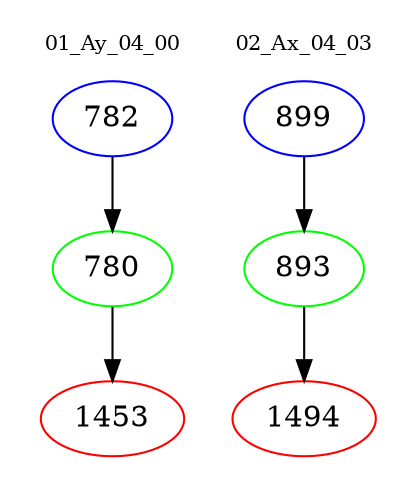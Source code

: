 digraph{
subgraph cluster_0 {
color = white
label = "01_Ay_04_00";
fontsize=10;
T0_782 [label="782", color="blue"]
T0_782 -> T0_780 [color="black"]
T0_780 [label="780", color="green"]
T0_780 -> T0_1453 [color="black"]
T0_1453 [label="1453", color="red"]
}
subgraph cluster_1 {
color = white
label = "02_Ax_04_03";
fontsize=10;
T1_899 [label="899", color="blue"]
T1_899 -> T1_893 [color="black"]
T1_893 [label="893", color="green"]
T1_893 -> T1_1494 [color="black"]
T1_1494 [label="1494", color="red"]
}
}

